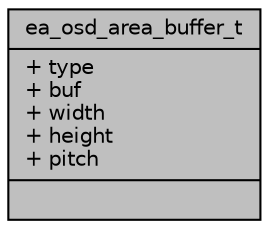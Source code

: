 digraph "ea_osd_area_buffer_t"
{
 // INTERACTIVE_SVG=YES
 // LATEX_PDF_SIZE
  bgcolor="transparent";
  edge [fontname="Helvetica",fontsize="10",labelfontname="Helvetica",labelfontsize="10"];
  node [fontname="Helvetica",fontsize="10",shape=record];
  Node1 [label="{ea_osd_area_buffer_t\n|+ type\l+ buf\l+ width\l+ height\l+ pitch\l|}",height=0.2,width=0.4,color="black", fillcolor="grey75", style="filled", fontcolor="black",tooltip=" "];
}
